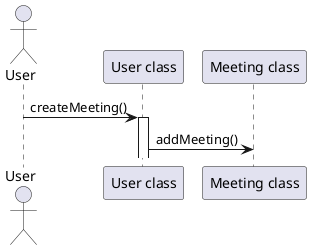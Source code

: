 @startuml

actor User
participant "User class" as A
participant "Meeting class" as B

User -> A: createMeeting()
activate A

A -> B: addMeeting()

@enduml
